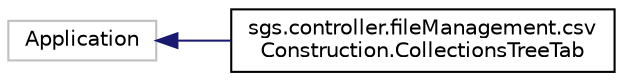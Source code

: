 digraph "Graphical Class Hierarchy"
{
  edge [fontname="Helvetica",fontsize="10",labelfontname="Helvetica",labelfontsize="10"];
  node [fontname="Helvetica",fontsize="10",shape=record];
  rankdir="LR";
  Node1 [label="Application",height=0.2,width=0.4,color="grey75", fillcolor="white", style="filled"];
  Node1 -> Node2 [dir="back",color="midnightblue",fontsize="10",style="solid",fontname="Helvetica"];
  Node2 [label="sgs.controller.fileManagement.csv\lConstruction.CollectionsTreeTab",height=0.2,width=0.4,color="black", fillcolor="white", style="filled",URL="$classsgs_1_1controller_1_1file_management_1_1csv_construction_1_1_collections_tree_tab.html"];
}
